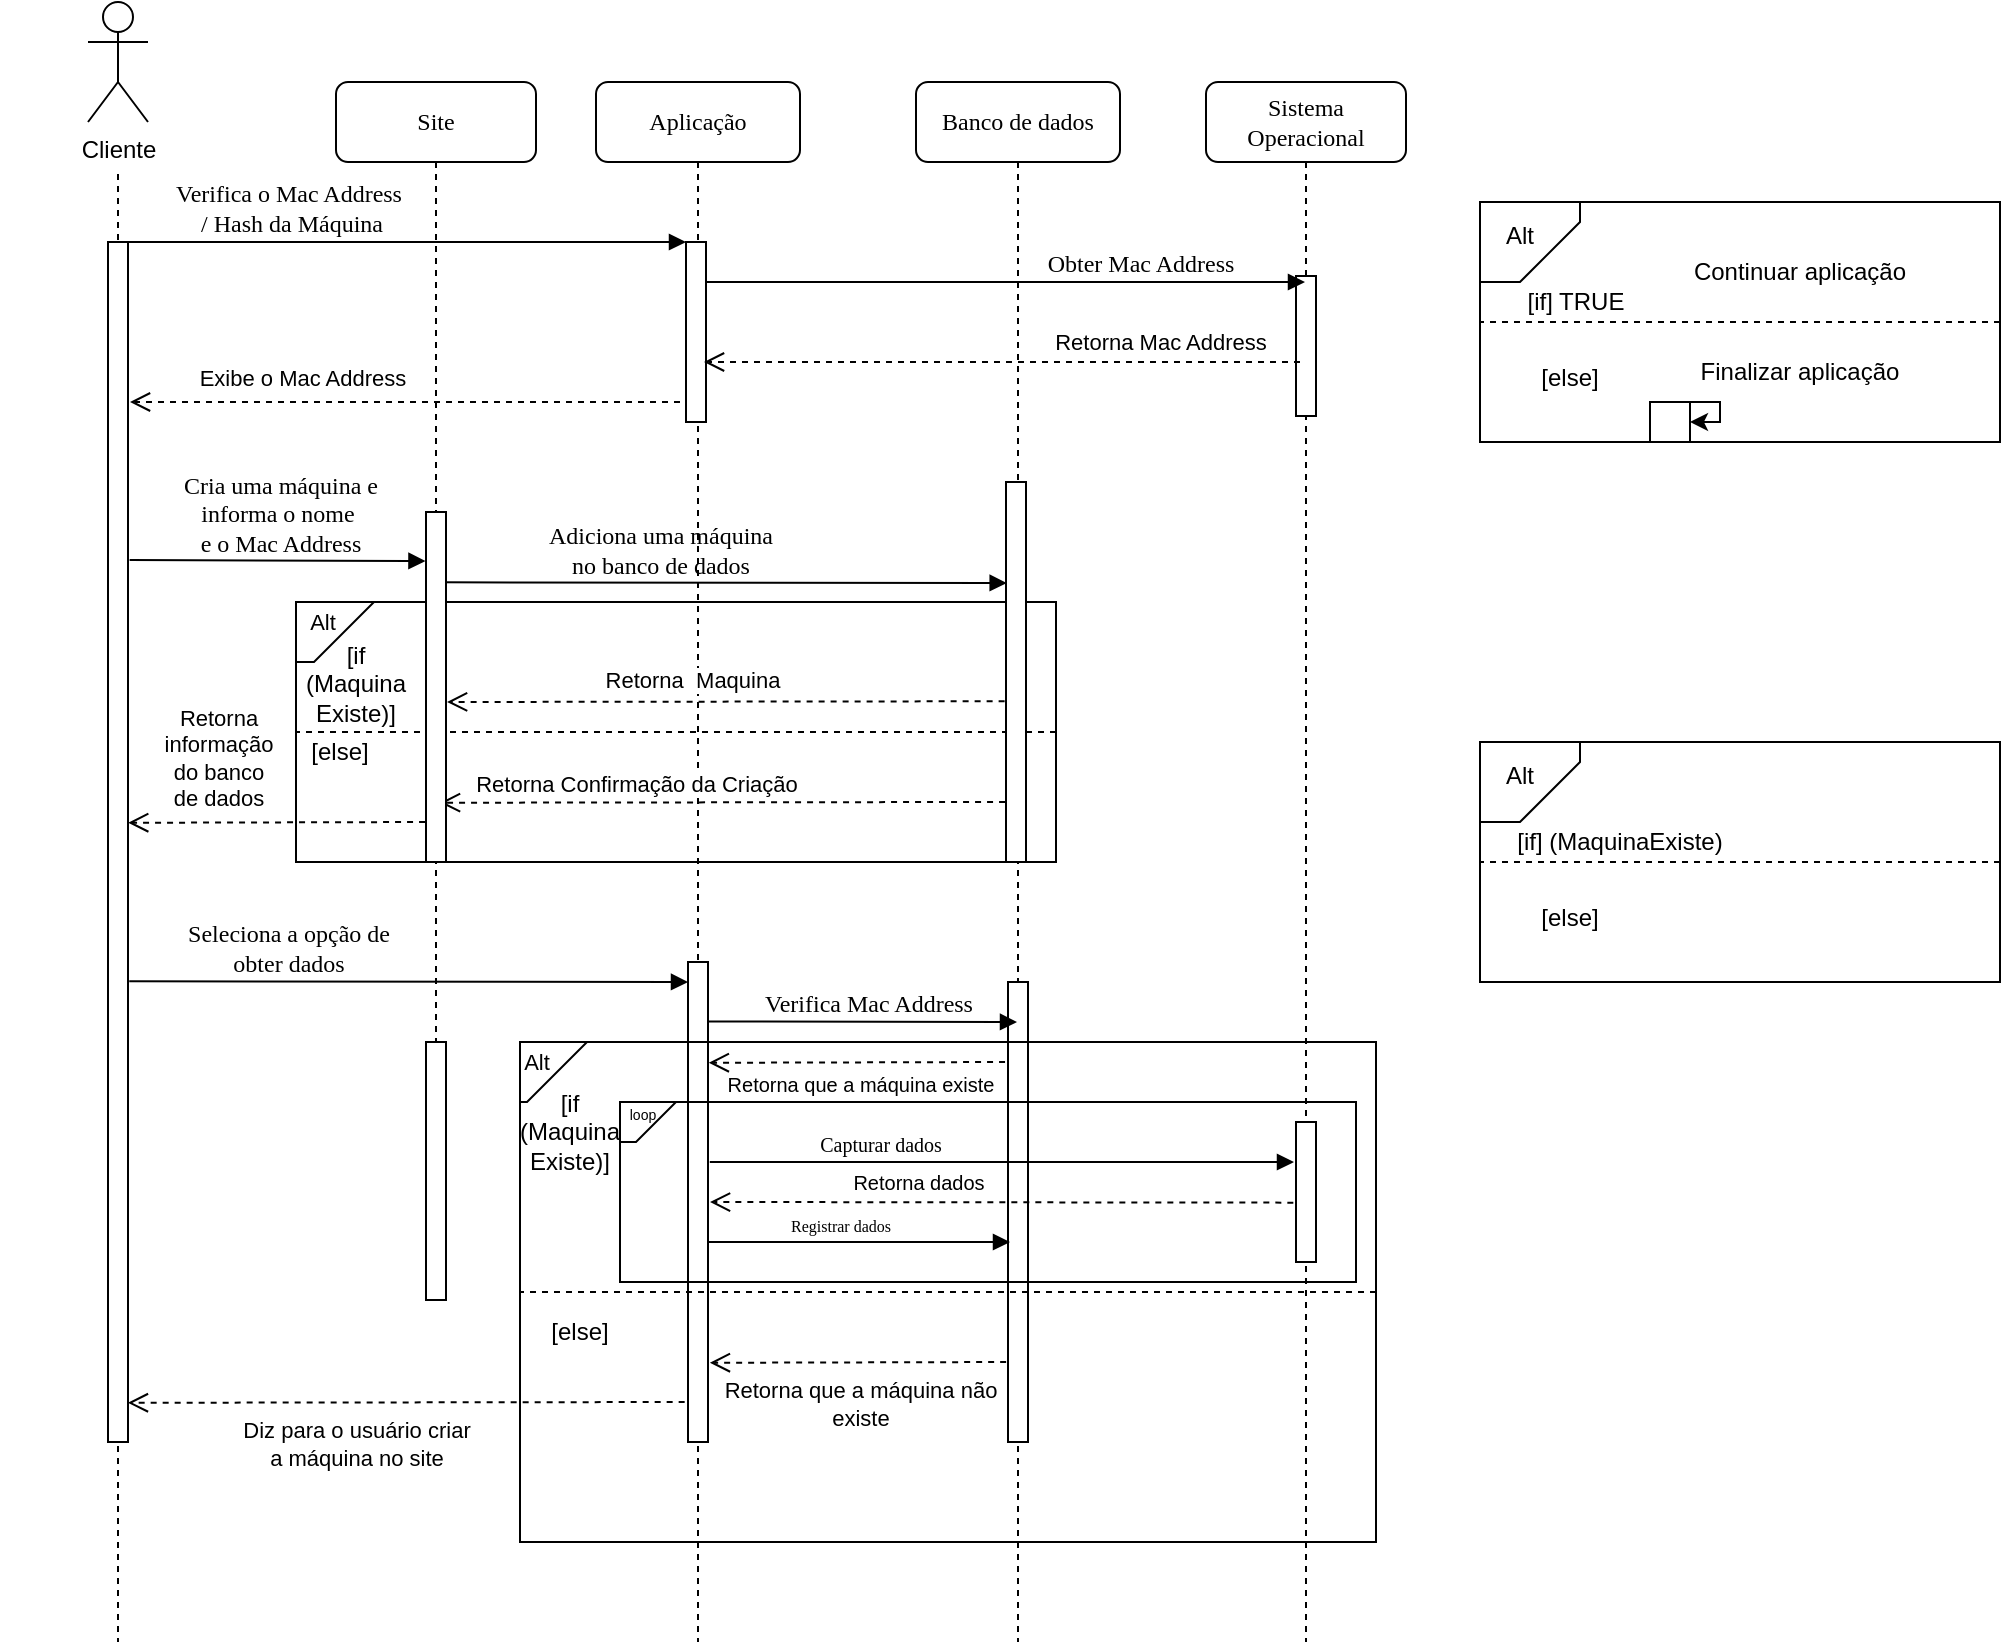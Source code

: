 <mxfile version="20.3.6" type="device"><diagram name="Page-1" id="13e1069c-82ec-6db2-03f1-153e76fe0fe0"><mxGraphModel dx="789" dy="477" grid="1" gridSize="10" guides="1" tooltips="1" connect="1" arrows="1" fold="1" page="1" pageScale="1" pageWidth="1100" pageHeight="850" background="none" math="0" shadow="0"><root><mxCell id="0"/><mxCell id="1" parent="0"/><mxCell id="7baba1c4bc27f4b0-2" value="Aplicação" style="shape=umlLifeline;perimeter=lifelinePerimeter;whiteSpace=wrap;html=1;container=1;collapsible=0;recursiveResize=0;outlineConnect=0;rounded=1;shadow=0;comic=0;labelBackgroundColor=none;strokeWidth=1;fontFamily=Verdana;fontSize=12;align=center;" parent="1" vertex="1"><mxGeometry x="368" y="80" width="102" height="780" as="geometry"/></mxCell><mxCell id="0p6ZwtfceXYjIQ1ooEA0-31" value="" style="rounded=0;whiteSpace=wrap;html=1;fillColor=none;fontStyle=0" vertex="1" parent="7baba1c4bc27f4b0-2"><mxGeometry x="-150" y="260" width="380" height="130" as="geometry"/></mxCell><mxCell id="7baba1c4bc27f4b0-10" value="" style="html=1;points=[];perimeter=orthogonalPerimeter;rounded=0;shadow=0;comic=0;labelBackgroundColor=none;strokeWidth=1;fontFamily=Verdana;fontSize=12;align=center;" parent="7baba1c4bc27f4b0-2" vertex="1"><mxGeometry x="45" y="80" width="10" height="90" as="geometry"/></mxCell><mxCell id="0p6ZwtfceXYjIQ1ooEA0-9" value="Adiciona uma máquina &lt;br&gt;no banco de dados" style="html=1;verticalAlign=bottom;endArrow=block;labelBackgroundColor=none;fontFamily=Verdana;fontSize=12;edgeStyle=elbowEdgeStyle;elbow=vertical;entryX=0.033;entryY=0.265;entryDx=0;entryDy=0;entryPerimeter=0;" edge="1" parent="7baba1c4bc27f4b0-2" target="7baba1c4bc27f4b0-13"><mxGeometry x="-0.229" relative="1" as="geometry"><mxPoint x="-76.5" y="250.17" as="sourcePoint"/><mxPoint x="172" y="250" as="targetPoint"/><mxPoint as="offset"/></mxGeometry></mxCell><mxCell id="0p6ZwtfceXYjIQ1ooEA0-34" value="[if (Maquina&lt;br&gt;Existe)]" style="text;html=1;strokeColor=none;fillColor=none;align=center;verticalAlign=middle;whiteSpace=wrap;rounded=0;" vertex="1" parent="7baba1c4bc27f4b0-2"><mxGeometry x="-150" y="286" width="60" height="30" as="geometry"/></mxCell><mxCell id="0p6ZwtfceXYjIQ1ooEA0-48" value="" style="html=1;verticalAlign=bottom;endArrow=open;dashed=1;endSize=8;labelBackgroundColor=none;fontFamily=Verdana;fontSize=12;edgeStyle=elbowEdgeStyle;elbow=vertical;exitX=-0.047;exitY=0.842;exitDx=0;exitDy=0;exitPerimeter=0;entryX=1.052;entryY=0.541;entryDx=0;entryDy=0;entryPerimeter=0;" edge="1" parent="7baba1c4bc27f4b0-2" source="7baba1c4bc27f4b0-13"><mxGeometry x="-0.017" y="-10" relative="1" as="geometry"><mxPoint x="-78" y="360.045" as="targetPoint"/><Array as="points"><mxPoint x="188.48" y="360.37"/><mxPoint x="-16.52" y="351.03"/><mxPoint x="13.48" y="351.03"/></Array><mxPoint x="200.79" y="360.0" as="sourcePoint"/><mxPoint x="1" as="offset"/></mxGeometry></mxCell><mxCell id="0p6ZwtfceXYjIQ1ooEA0-49" value="Retorna Confirmação da Criação" style="edgeLabel;html=1;align=center;verticalAlign=middle;resizable=0;points=[];" vertex="1" connectable="0" parent="0p6ZwtfceXYjIQ1ooEA0-48"><mxGeometry x="-0.34" y="-1" relative="1" as="geometry"><mxPoint x="-92" y="-9" as="offset"/></mxGeometry></mxCell><mxCell id="0p6ZwtfceXYjIQ1ooEA0-35" value="[else]" style="text;html=1;strokeColor=none;fillColor=none;align=center;verticalAlign=middle;whiteSpace=wrap;rounded=0;" vertex="1" parent="7baba1c4bc27f4b0-2"><mxGeometry x="-158" y="320" width="60" height="30" as="geometry"/></mxCell><mxCell id="0p6ZwtfceXYjIQ1ooEA0-64" value="" style="html=1;points=[];perimeter=orthogonalPerimeter;rounded=0;shadow=0;comic=0;labelBackgroundColor=none;strokeWidth=1;fontFamily=Verdana;fontSize=12;align=center;" vertex="1" parent="7baba1c4bc27f4b0-2"><mxGeometry x="46" y="440" width="10" height="240" as="geometry"/></mxCell><mxCell id="0p6ZwtfceXYjIQ1ooEA0-36" value="" style="endArrow=none;html=1;rounded=0;dashed=1;entryX=0;entryY=0.5;entryDx=0;entryDy=0;exitX=1;exitY=0.5;exitDx=0;exitDy=0;" edge="1" parent="7baba1c4bc27f4b0-2" source="0p6ZwtfceXYjIQ1ooEA0-31" target="0p6ZwtfceXYjIQ1ooEA0-31"><mxGeometry width="50" height="50" relative="1" as="geometry"><mxPoint x="-76" y="260" as="sourcePoint"/><mxPoint x="-26" y="210" as="targetPoint"/></mxGeometry></mxCell><mxCell id="7baba1c4bc27f4b0-3" value="Banco de dados" style="shape=umlLifeline;perimeter=lifelinePerimeter;whiteSpace=wrap;html=1;container=1;collapsible=0;recursiveResize=0;outlineConnect=0;rounded=1;shadow=0;comic=0;labelBackgroundColor=none;strokeWidth=1;fontFamily=Verdana;fontSize=12;align=center;" parent="1" vertex="1"><mxGeometry x="528" y="80" width="102" height="780" as="geometry"/></mxCell><mxCell id="7baba1c4bc27f4b0-13" value="" style="html=1;points=[];perimeter=orthogonalPerimeter;rounded=0;shadow=0;comic=0;labelBackgroundColor=none;strokeWidth=1;fontFamily=Verdana;fontSize=12;align=center;" parent="7baba1c4bc27f4b0-3" vertex="1"><mxGeometry x="45" y="200" width="10" height="190" as="geometry"/></mxCell><mxCell id="eLOG2n63lWzEKhW3sjSr-54" value="" style="html=1;points=[];perimeter=orthogonalPerimeter;rounded=0;shadow=0;comic=0;labelBackgroundColor=none;strokeWidth=1;fontFamily=Verdana;fontSize=12;align=center;" parent="7baba1c4bc27f4b0-3" vertex="1"><mxGeometry x="46" y="450" width="10" height="230" as="geometry"/></mxCell><mxCell id="0p6ZwtfceXYjIQ1ooEA0-73" value="" style="rounded=0;whiteSpace=wrap;html=1;fillColor=none;fontStyle=0" vertex="1" parent="7baba1c4bc27f4b0-3"><mxGeometry x="-198" y="480" width="428" height="250" as="geometry"/></mxCell><mxCell id="0p6ZwtfceXYjIQ1ooEA0-76" value="" style="endArrow=none;html=1;rounded=0;dashed=1;entryX=0;entryY=0.5;entryDx=0;entryDy=0;exitX=1;exitY=0.5;exitDx=0;exitDy=0;" edge="1" parent="7baba1c4bc27f4b0-3" source="0p6ZwtfceXYjIQ1ooEA0-73" target="0p6ZwtfceXYjIQ1ooEA0-73"><mxGeometry width="50" height="50" relative="1" as="geometry"><mxPoint x="-387.48" y="430" as="sourcePoint"/><mxPoint x="-337.48" y="380" as="targetPoint"/></mxGeometry></mxCell><mxCell id="0p6ZwtfceXYjIQ1ooEA0-75" value="[else]" style="text;html=1;strokeColor=none;fillColor=none;align=center;verticalAlign=middle;whiteSpace=wrap;rounded=0;" vertex="1" parent="7baba1c4bc27f4b0-3"><mxGeometry x="-198" y="610" width="60" height="30" as="geometry"/></mxCell><mxCell id="eLOG2n63lWzEKhW3sjSr-31" value="" style="rounded=0;whiteSpace=wrap;html=1;fillColor=none;" parent="7baba1c4bc27f4b0-3" vertex="1"><mxGeometry x="-148" y="510" width="368" height="90" as="geometry"/></mxCell><mxCell id="eLOG2n63lWzEKhW3sjSr-32" value="" style="shape=card;whiteSpace=wrap;html=1;fillColor=none;direction=north;flipH=1;size=20;" parent="7baba1c4bc27f4b0-3" vertex="1"><mxGeometry x="-148.0" y="510" width="28" height="20" as="geometry"/></mxCell><mxCell id="0p6ZwtfceXYjIQ1ooEA0-81" value="&lt;font style=&quot;font-size: 7px;&quot;&gt;loop&lt;/font&gt;" style="text;html=1;strokeColor=none;fillColor=none;align=center;verticalAlign=middle;whiteSpace=wrap;rounded=0;" vertex="1" parent="7baba1c4bc27f4b0-3"><mxGeometry x="-153.33" y="510" width="33.33" height="10" as="geometry"/></mxCell><mxCell id="0p6ZwtfceXYjIQ1ooEA0-83" value="" style="html=1;verticalAlign=bottom;endArrow=open;dashed=1;endSize=8;labelBackgroundColor=none;fontFamily=Verdana;fontSize=12;edgeStyle=elbowEdgeStyle;elbow=vertical;entryX=1.04;entryY=0.209;entryDx=0;entryDy=0;entryPerimeter=0;" edge="1" parent="7baba1c4bc27f4b0-3" target="0p6ZwtfceXYjIQ1ooEA0-64"><mxGeometry x="-0.017" y="-10" relative="1" as="geometry"><mxPoint x="-98" y="490" as="targetPoint"/><Array as="points"><mxPoint x="118.48" y="490.39"/><mxPoint x="-86.52" y="481.05"/><mxPoint x="-56.52" y="481.05"/></Array><mxPoint x="44.53" y="490" as="sourcePoint"/><mxPoint x="1" as="offset"/></mxGeometry></mxCell><mxCell id="0p6ZwtfceXYjIQ1ooEA0-84" value="Retorna que a máquina existe" style="edgeLabel;html=1;align=center;verticalAlign=middle;resizable=0;points=[];labelBackgroundColor=none;fontSize=10;" vertex="1" connectable="0" parent="0p6ZwtfceXYjIQ1ooEA0-83"><mxGeometry x="-0.34" y="-1" relative="1" as="geometry"><mxPoint x="-24" y="11" as="offset"/></mxGeometry></mxCell><mxCell id="0p6ZwtfceXYjIQ1ooEA0-86" value="" style="html=1;verticalAlign=bottom;endArrow=open;dashed=1;endSize=8;labelBackgroundColor=none;fontFamily=Verdana;fontSize=12;edgeStyle=elbowEdgeStyle;elbow=vertical;entryX=1.04;entryY=0.209;entryDx=0;entryDy=0;entryPerimeter=0;" edge="1" parent="7baba1c4bc27f4b0-3"><mxGeometry x="-0.017" y="-10" relative="1" as="geometry"><mxPoint x="-103.06" y="640.16" as="targetPoint"/><Array as="points"><mxPoint x="119.02" y="640.39"/><mxPoint x="-85.98" y="631.05"/><mxPoint x="-55.98" y="631.05"/></Array><mxPoint x="45.07" y="640" as="sourcePoint"/><mxPoint x="1" as="offset"/></mxGeometry></mxCell><mxCell id="0p6ZwtfceXYjIQ1ooEA0-87" value="Retorna que a máquina não&lt;br&gt;existe" style="edgeLabel;html=1;align=center;verticalAlign=middle;resizable=0;points=[];labelBackgroundColor=none;" vertex="1" connectable="0" parent="0p6ZwtfceXYjIQ1ooEA0-86"><mxGeometry x="-0.34" y="-1" relative="1" as="geometry"><mxPoint x="-25" y="21" as="offset"/></mxGeometry></mxCell><mxCell id="7baba1c4bc27f4b0-4" value="Sistema Operacional" style="shape=umlLifeline;perimeter=lifelinePerimeter;whiteSpace=wrap;html=1;container=1;collapsible=0;recursiveResize=0;outlineConnect=0;rounded=1;shadow=0;comic=0;labelBackgroundColor=none;strokeWidth=1;fontFamily=Verdana;fontSize=12;align=center;" parent="1" vertex="1"><mxGeometry x="673" y="80" width="100" height="780" as="geometry"/></mxCell><mxCell id="7baba1c4bc27f4b0-22" value="" style="html=1;points=[];perimeter=orthogonalPerimeter;rounded=0;shadow=0;comic=0;labelBackgroundColor=none;strokeWidth=1;fontFamily=Verdana;fontSize=12;align=center;" parent="7baba1c4bc27f4b0-4" vertex="1"><mxGeometry x="45" y="97" width="10" height="70" as="geometry"/></mxCell><mxCell id="0p6ZwtfceXYjIQ1ooEA0-91" value="" style="html=1;points=[];perimeter=orthogonalPerimeter;rounded=0;shadow=0;comic=0;labelBackgroundColor=none;strokeWidth=1;fontFamily=Verdana;fontSize=12;align=center;" vertex="1" parent="7baba1c4bc27f4b0-4"><mxGeometry x="45" y="520" width="10" height="70" as="geometry"/></mxCell><mxCell id="7baba1c4bc27f4b0-8" value="" style="shape=umlLifeline;perimeter=lifelinePerimeter;whiteSpace=wrap;html=1;container=1;collapsible=0;recursiveResize=0;outlineConnect=0;rounded=1;shadow=0;comic=0;labelBackgroundColor=none;strokeWidth=1;fontFamily=Verdana;fontSize=12;align=center;" parent="1" vertex="1"><mxGeometry x="73" y="80" width="112" height="780" as="geometry"/></mxCell><mxCell id="7baba1c4bc27f4b0-9" value="" style="html=1;points=[];perimeter=orthogonalPerimeter;rounded=0;shadow=0;comic=0;labelBackgroundColor=none;strokeWidth=1;fontFamily=Verdana;fontSize=12;align=center;" parent="7baba1c4bc27f4b0-8" vertex="1"><mxGeometry x="51" y="80" width="10" height="600" as="geometry"/></mxCell><mxCell id="eLOG2n63lWzEKhW3sjSr-2" value="" style="rounded=0;whiteSpace=wrap;html=1;strokeColor=none;" parent="7baba1c4bc27f4b0-8" vertex="1"><mxGeometry x="-3" y="-17" width="120" height="60" as="geometry"/></mxCell><mxCell id="eLOG2n63lWzEKhW3sjSr-1" value="Cliente" style="shape=umlActor;verticalLabelPosition=bottom;verticalAlign=top;html=1;outlineConnect=0;" parent="7baba1c4bc27f4b0-8" vertex="1"><mxGeometry x="41" y="-40" width="30" height="60" as="geometry"/></mxCell><mxCell id="0p6ZwtfceXYjIQ1ooEA0-6" value="" style="html=1;verticalAlign=bottom;endArrow=open;dashed=1;endSize=8;labelBackgroundColor=none;fontFamily=Verdana;fontSize=12;edgeStyle=elbowEdgeStyle;elbow=vertical;" edge="1" parent="7baba1c4bc27f4b0-8"><mxGeometry x="-0.017" y="-10" relative="1" as="geometry"><mxPoint x="62" y="160" as="targetPoint"/><Array as="points"><mxPoint x="97" y="160"/><mxPoint x="127" y="160"/></Array><mxPoint x="337" y="160" as="sourcePoint"/><mxPoint x="1" as="offset"/></mxGeometry></mxCell><mxCell id="0p6ZwtfceXYjIQ1ooEA0-7" value="Exibe o Mac Address" style="edgeLabel;html=1;align=center;verticalAlign=middle;resizable=0;points=[];" vertex="1" connectable="0" parent="0p6ZwtfceXYjIQ1ooEA0-6"><mxGeometry x="-0.34" y="-1" relative="1" as="geometry"><mxPoint x="-99" y="-11" as="offset"/></mxGeometry></mxCell><mxCell id="7baba1c4bc27f4b0-11" value="Verifica o Mac Address&lt;br&gt;&amp;nbsp;/ Hash da Máquina" style="html=1;verticalAlign=bottom;endArrow=block;entryX=0;entryY=0;labelBackgroundColor=none;fontFamily=Verdana;fontSize=12;edgeStyle=elbowEdgeStyle;elbow=vertical;" parent="1" source="7baba1c4bc27f4b0-9" target="7baba1c4bc27f4b0-10" edge="1"><mxGeometry x="-0.429" relative="1" as="geometry"><mxPoint x="220" y="190" as="sourcePoint"/><mxPoint as="offset"/></mxGeometry></mxCell><mxCell id="7baba1c4bc27f4b0-14" value="Obter Mac Address" style="html=1;verticalAlign=bottom;endArrow=block;labelBackgroundColor=none;fontFamily=Verdana;fontSize=12;edgeStyle=elbowEdgeStyle;elbow=vertical;" parent="1" edge="1" target="7baba1c4bc27f4b0-4"><mxGeometry x="0.449" relative="1" as="geometry"><mxPoint x="423" y="180" as="sourcePoint"/><mxPoint x="573" y="180.0" as="targetPoint"/><mxPoint as="offset"/></mxGeometry></mxCell><mxCell id="eLOG2n63lWzEKhW3sjSr-6" value="" style="html=1;verticalAlign=bottom;endArrow=open;dashed=1;endSize=8;labelBackgroundColor=none;fontFamily=Verdana;fontSize=12;edgeStyle=elbowEdgeStyle;elbow=vertical;" parent="1" edge="1"><mxGeometry x="-0.017" y="-10" relative="1" as="geometry"><mxPoint x="422" y="220" as="targetPoint"/><Array as="points"><mxPoint x="497" y="220"/><mxPoint x="527" y="220"/></Array><mxPoint x="720" y="220" as="sourcePoint"/><mxPoint x="1" as="offset"/></mxGeometry></mxCell><mxCell id="0p6ZwtfceXYjIQ1ooEA0-5" value="Retorna Mac Address" style="edgeLabel;html=1;align=center;verticalAlign=middle;resizable=0;points=[];" vertex="1" connectable="0" parent="eLOG2n63lWzEKhW3sjSr-6"><mxGeometry x="-0.34" y="-1" relative="1" as="geometry"><mxPoint x="28" y="-9" as="offset"/></mxGeometry></mxCell><mxCell id="eLOG2n63lWzEKhW3sjSr-8" value="" style="rounded=0;whiteSpace=wrap;html=1;fillColor=none;" parent="1" vertex="1"><mxGeometry x="810" y="140" width="260" height="120" as="geometry"/></mxCell><mxCell id="eLOG2n63lWzEKhW3sjSr-10" value="" style="shape=card;whiteSpace=wrap;html=1;fillColor=none;direction=north;flipH=1;" parent="1" vertex="1"><mxGeometry x="810" y="140" width="50" height="40" as="geometry"/></mxCell><mxCell id="eLOG2n63lWzEKhW3sjSr-13" value="Alt" style="text;html=1;strokeColor=none;fillColor=none;align=center;verticalAlign=middle;whiteSpace=wrap;rounded=0;" parent="1" vertex="1"><mxGeometry x="800" y="147" width="60" height="19" as="geometry"/></mxCell><mxCell id="eLOG2n63lWzEKhW3sjSr-14" value="[if] TRUE" style="text;html=1;strokeColor=none;fillColor=none;align=center;verticalAlign=middle;whiteSpace=wrap;rounded=0;" parent="1" vertex="1"><mxGeometry x="828" y="175" width="60" height="30" as="geometry"/></mxCell><mxCell id="eLOG2n63lWzEKhW3sjSr-15" value="[else]" style="text;html=1;strokeColor=none;fillColor=none;align=center;verticalAlign=middle;whiteSpace=wrap;rounded=0;" parent="1" vertex="1"><mxGeometry x="825" y="213" width="60" height="30" as="geometry"/></mxCell><mxCell id="eLOG2n63lWzEKhW3sjSr-17" value="" style="endArrow=none;html=1;rounded=0;dashed=1;entryX=0;entryY=0.5;entryDx=0;entryDy=0;exitX=1;exitY=0.5;exitDx=0;exitDy=0;" parent="1" source="eLOG2n63lWzEKhW3sjSr-8" target="eLOG2n63lWzEKhW3sjSr-8" edge="1"><mxGeometry width="50" height="50" relative="1" as="geometry"><mxPoint x="902" y="140" as="sourcePoint"/><mxPoint x="952" y="90" as="targetPoint"/></mxGeometry></mxCell><mxCell id="eLOG2n63lWzEKhW3sjSr-19" value="Continuar aplicação" style="text;html=1;strokeColor=none;fillColor=none;align=center;verticalAlign=middle;whiteSpace=wrap;rounded=0;" parent="1" vertex="1"><mxGeometry x="910" y="160" width="120" height="30" as="geometry"/></mxCell><mxCell id="eLOG2n63lWzEKhW3sjSr-20" value="Finalizar aplicação" style="text;html=1;strokeColor=none;fillColor=none;align=center;verticalAlign=middle;whiteSpace=wrap;rounded=0;" parent="1" vertex="1"><mxGeometry x="910" y="210" width="120" height="30" as="geometry"/></mxCell><mxCell id="eLOG2n63lWzEKhW3sjSr-25" value="" style="whiteSpace=wrap;html=1;aspect=fixed;fillColor=none;" parent="1" vertex="1"><mxGeometry x="895" y="240" width="20" height="20" as="geometry"/></mxCell><mxCell id="eLOG2n63lWzEKhW3sjSr-26" value="" style="endArrow=classic;html=1;rounded=0;exitX=0;exitY=0;exitDx=0;exitDy=0;entryX=1;entryY=0.5;entryDx=0;entryDy=0;" parent="1" source="eLOG2n63lWzEKhW3sjSr-25" target="eLOG2n63lWzEKhW3sjSr-25" edge="1"><mxGeometry width="50" height="50" relative="1" as="geometry"><mxPoint x="930" y="290" as="sourcePoint"/><mxPoint x="980" y="240" as="targetPoint"/><Array as="points"><mxPoint x="930" y="240"/><mxPoint x="930" y="250"/></Array></mxGeometry></mxCell><mxCell id="0p6ZwtfceXYjIQ1ooEA0-2" value="Site" style="shape=umlLifeline;perimeter=lifelinePerimeter;whiteSpace=wrap;html=1;container=1;collapsible=0;recursiveResize=0;outlineConnect=0;rounded=1;shadow=0;comic=0;labelBackgroundColor=none;strokeWidth=1;fontFamily=Verdana;fontSize=12;align=center;" vertex="1" parent="1"><mxGeometry x="238" y="80" width="100" height="580" as="geometry"/></mxCell><mxCell id="0p6ZwtfceXYjIQ1ooEA0-3" value="" style="html=1;points=[];perimeter=orthogonalPerimeter;rounded=0;shadow=0;comic=0;labelBackgroundColor=none;strokeWidth=1;fontFamily=Verdana;fontSize=12;align=center;" vertex="1" parent="0p6ZwtfceXYjIQ1ooEA0-2"><mxGeometry x="45" y="215" width="10" height="175" as="geometry"/></mxCell><mxCell id="0p6ZwtfceXYjIQ1ooEA0-4" value="" style="html=1;points=[];perimeter=orthogonalPerimeter;rounded=0;shadow=0;comic=0;labelBackgroundColor=none;strokeWidth=1;fontFamily=Verdana;fontSize=12;align=center;" vertex="1" parent="0p6ZwtfceXYjIQ1ooEA0-2"><mxGeometry x="45" y="480" width="10" height="129" as="geometry"/></mxCell><mxCell id="0p6ZwtfceXYjIQ1ooEA0-21" value="" style="rounded=0;whiteSpace=wrap;html=1;fillColor=none;" vertex="1" parent="1"><mxGeometry x="810" y="410" width="260" height="120" as="geometry"/></mxCell><mxCell id="0p6ZwtfceXYjIQ1ooEA0-22" value="" style="shape=card;whiteSpace=wrap;html=1;fillColor=none;direction=north;flipH=1;" vertex="1" parent="1"><mxGeometry x="810" y="410" width="50" height="40" as="geometry"/></mxCell><mxCell id="0p6ZwtfceXYjIQ1ooEA0-23" value="Alt" style="text;html=1;strokeColor=none;fillColor=none;align=center;verticalAlign=middle;whiteSpace=wrap;rounded=0;" vertex="1" parent="1"><mxGeometry x="800" y="417" width="60" height="19" as="geometry"/></mxCell><mxCell id="0p6ZwtfceXYjIQ1ooEA0-24" value="[if] (MaquinaExiste)" style="text;html=1;strokeColor=none;fillColor=none;align=center;verticalAlign=middle;whiteSpace=wrap;rounded=0;" vertex="1" parent="1"><mxGeometry x="825" y="445" width="110" height="30" as="geometry"/></mxCell><mxCell id="0p6ZwtfceXYjIQ1ooEA0-25" value="[else]" style="text;html=1;strokeColor=none;fillColor=none;align=center;verticalAlign=middle;whiteSpace=wrap;rounded=0;" vertex="1" parent="1"><mxGeometry x="825" y="483" width="60" height="30" as="geometry"/></mxCell><mxCell id="0p6ZwtfceXYjIQ1ooEA0-26" value="" style="endArrow=none;html=1;rounded=0;dashed=1;entryX=0;entryY=0.5;entryDx=0;entryDy=0;exitX=1;exitY=0.5;exitDx=0;exitDy=0;" edge="1" parent="1" source="0p6ZwtfceXYjIQ1ooEA0-21" target="0p6ZwtfceXYjIQ1ooEA0-21"><mxGeometry width="50" height="50" relative="1" as="geometry"><mxPoint x="902" y="410" as="sourcePoint"/><mxPoint x="952" y="360" as="targetPoint"/></mxGeometry></mxCell><mxCell id="0p6ZwtfceXYjIQ1ooEA0-38" value="" style="html=1;verticalAlign=bottom;endArrow=open;dashed=1;endSize=8;labelBackgroundColor=none;fontFamily=Verdana;fontSize=12;edgeStyle=elbowEdgeStyle;elbow=vertical;exitX=-0.069;exitY=0.577;exitDx=0;exitDy=0;exitPerimeter=0;entryX=1.052;entryY=0.541;entryDx=0;entryDy=0;entryPerimeter=0;" edge="1" parent="1" source="7baba1c4bc27f4b0-13" target="0p6ZwtfceXYjIQ1ooEA0-3"><mxGeometry x="-0.017" y="-10" relative="1" as="geometry"><mxPoint x="300" y="390" as="targetPoint"/><Array as="points"><mxPoint x="560" y="390"/><mxPoint x="355" y="380.66"/><mxPoint x="385" y="380.66"/></Array><mxPoint x="570" y="380" as="sourcePoint"/><mxPoint x="1" as="offset"/></mxGeometry></mxCell><mxCell id="0p6ZwtfceXYjIQ1ooEA0-39" value="Retorna&amp;nbsp; Maquina" style="edgeLabel;html=1;align=center;verticalAlign=middle;resizable=0;points=[];fontStyle=0" vertex="1" connectable="0" parent="0p6ZwtfceXYjIQ1ooEA0-38"><mxGeometry x="-0.34" y="-1" relative="1" as="geometry"><mxPoint x="-65" y="-10" as="offset"/></mxGeometry></mxCell><mxCell id="0p6ZwtfceXYjIQ1ooEA0-50" value="" style="html=1;verticalAlign=bottom;endArrow=open;dashed=1;endSize=8;labelBackgroundColor=none;fontFamily=Verdana;fontSize=12;edgeStyle=elbowEdgeStyle;elbow=vertical;exitX=-0.047;exitY=0.842;exitDx=0;exitDy=0;exitPerimeter=0;entryX=1.01;entryY=0.484;entryDx=0;entryDy=0;entryPerimeter=0;" edge="1" parent="1" target="7baba1c4bc27f4b0-9"><mxGeometry x="-0.017" y="-10" relative="1" as="geometry"><mxPoint x="140" y="450" as="targetPoint"/><Array as="points"><mxPoint x="266.48" y="450.39"/><mxPoint x="61.48" y="441.05"/><mxPoint x="91.48" y="441.05"/></Array><mxPoint x="282.53" y="450.0" as="sourcePoint"/><mxPoint x="1" as="offset"/></mxGeometry></mxCell><mxCell id="0p6ZwtfceXYjIQ1ooEA0-52" value="Retorna &lt;br&gt;informação &lt;br&gt;do banco &lt;br&gt;de dados" style="edgeLabel;html=1;align=center;verticalAlign=middle;resizable=0;points=[];labelBackgroundColor=none;" vertex="1" connectable="0" parent="0p6ZwtfceXYjIQ1ooEA0-50"><mxGeometry x="0.619" y="1" relative="1" as="geometry"><mxPoint x="16" y="-34" as="offset"/></mxGeometry></mxCell><mxCell id="0p6ZwtfceXYjIQ1ooEA0-32" value="" style="shape=card;whiteSpace=wrap;html=1;fillColor=none;direction=north;flipH=1;" vertex="1" parent="1"><mxGeometry x="218" y="340" width="39" height="30" as="geometry"/></mxCell><mxCell id="0p6ZwtfceXYjIQ1ooEA0-33" value="&lt;font style=&quot;font-size: 11px;&quot;&gt;Alt&lt;/font&gt;" style="text;html=1;strokeColor=none;fillColor=none;align=center;verticalAlign=middle;whiteSpace=wrap;rounded=0;" vertex="1" parent="1"><mxGeometry x="203.48" y="340" width="56.52" height="20" as="geometry"/></mxCell><mxCell id="0p6ZwtfceXYjIQ1ooEA0-66" value="Seleciona a opção de &lt;br&gt;obter dados" style="html=1;verticalAlign=bottom;endArrow=block;entryX=0;entryY=0;labelBackgroundColor=none;fontFamily=Verdana;fontSize=12;edgeStyle=elbowEdgeStyle;elbow=vertical;exitX=1.062;exitY=0.616;exitDx=0;exitDy=0;exitPerimeter=0;" edge="1" parent="1" source="7baba1c4bc27f4b0-9"><mxGeometry x="-0.429" relative="1" as="geometry"><mxPoint x="140" y="530" as="sourcePoint"/><mxPoint x="414" y="530.17" as="targetPoint"/><mxPoint as="offset"/></mxGeometry></mxCell><mxCell id="0p6ZwtfceXYjIQ1ooEA0-67" value="Verifica Mac Address" style="html=1;verticalAlign=bottom;endArrow=block;labelBackgroundColor=none;fontFamily=Verdana;fontSize=12;edgeStyle=elbowEdgeStyle;elbow=vertical;exitX=1.042;exitY=0.124;exitDx=0;exitDy=0;exitPerimeter=0;" edge="1" parent="1" source="0p6ZwtfceXYjIQ1ooEA0-64" target="7baba1c4bc27f4b0-3"><mxGeometry x="0.032" relative="1" as="geometry"><mxPoint x="430" y="550" as="sourcePoint"/><mxPoint x="699.9" y="550.28" as="targetPoint"/><mxPoint as="offset"/></mxGeometry></mxCell><mxCell id="0p6ZwtfceXYjIQ1ooEA0-78" value="&lt;font style=&quot;font-size: 11px;&quot;&gt;Alt&lt;/font&gt;" style="text;html=1;strokeColor=none;fillColor=none;align=center;verticalAlign=middle;whiteSpace=wrap;rounded=0;" vertex="1" parent="1"><mxGeometry x="310" y="560" width="56.52" height="20" as="geometry"/></mxCell><mxCell id="0p6ZwtfceXYjIQ1ooEA0-77" value="" style="shape=card;whiteSpace=wrap;html=1;fillColor=none;direction=north;flipH=1;" vertex="1" parent="1"><mxGeometry x="330" y="560" width="33.52" height="30" as="geometry"/></mxCell><mxCell id="0p6ZwtfceXYjIQ1ooEA0-74" value="[if (Maquina&lt;br&gt;Existe)]" style="text;html=1;strokeColor=none;fillColor=none;align=center;verticalAlign=middle;whiteSpace=wrap;rounded=0;" vertex="1" parent="1"><mxGeometry x="330" y="590" width="50" height="30" as="geometry"/></mxCell><mxCell id="0p6ZwtfceXYjIQ1ooEA0-8" value="Cria uma máquina e &lt;br&gt;informa o nome&amp;nbsp;&lt;br&gt;e o Mac Address" style="html=1;verticalAlign=bottom;endArrow=block;labelBackgroundColor=none;fontFamily=Verdana;fontSize=12;edgeStyle=elbowEdgeStyle;elbow=vertical;exitX=1.08;exitY=0.265;exitDx=0;exitDy=0;exitPerimeter=0;entryX=-0.028;entryY=0.142;entryDx=0;entryDy=0;entryPerimeter=0;" edge="1" parent="1" source="7baba1c4bc27f4b0-9" target="0p6ZwtfceXYjIQ1ooEA0-3"><mxGeometry x="0.014" relative="1" as="geometry"><mxPoint x="160" y="320" as="sourcePoint"/><mxPoint x="280" y="320" as="targetPoint"/><mxPoint as="offset"/></mxGeometry></mxCell><mxCell id="0p6ZwtfceXYjIQ1ooEA0-88" value="" style="html=1;verticalAlign=bottom;endArrow=open;dashed=1;endSize=8;labelBackgroundColor=none;fontFamily=Verdana;fontSize=12;edgeStyle=elbowEdgeStyle;elbow=vertical;entryX=0.995;entryY=0.968;entryDx=0;entryDy=0;entryPerimeter=0;" edge="1" parent="1" target="7baba1c4bc27f4b0-9"><mxGeometry x="-0.017" y="-10" relative="1" as="geometry"><mxPoint x="264.2" y="740.16" as="targetPoint"/><Array as="points"><mxPoint x="486.28" y="740.39"/><mxPoint x="281.28" y="731.05"/><mxPoint x="311.28" y="731.05"/></Array><mxPoint x="412.33" y="740" as="sourcePoint"/><mxPoint x="1" as="offset"/></mxGeometry></mxCell><mxCell id="0p6ZwtfceXYjIQ1ooEA0-89" value="Diz para o usuário criar &lt;br&gt;a máquina no site" style="edgeLabel;html=1;align=center;verticalAlign=middle;resizable=0;points=[];labelBackgroundColor=none;" vertex="1" connectable="0" parent="0p6ZwtfceXYjIQ1ooEA0-88"><mxGeometry x="-0.34" y="-1" relative="1" as="geometry"><mxPoint x="-73" y="21" as="offset"/></mxGeometry></mxCell><mxCell id="0p6ZwtfceXYjIQ1ooEA0-90" value="&lt;font style=&quot;font-size: 10px;&quot;&gt;Capturar dados&lt;/font&gt;" style="html=1;verticalAlign=bottom;endArrow=block;labelBackgroundColor=none;fontFamily=Verdana;fontSize=12;edgeStyle=elbowEdgeStyle;elbow=vertical;exitX=0.122;exitY=0.333;exitDx=0;exitDy=0;exitPerimeter=0;" edge="1" parent="1" source="eLOG2n63lWzEKhW3sjSr-31"><mxGeometry x="-0.417" relative="1" as="geometry"><mxPoint x="428.92" y="610.14" as="sourcePoint"/><mxPoint x="717" y="620" as="targetPoint"/><mxPoint as="offset"/><Array as="points"><mxPoint x="571" y="620"/></Array></mxGeometry></mxCell><mxCell id="0p6ZwtfceXYjIQ1ooEA0-93" value="" style="html=1;verticalAlign=bottom;endArrow=open;dashed=1;endSize=8;labelBackgroundColor=none;fontFamily=Verdana;fontSize=12;edgeStyle=elbowEdgeStyle;elbow=vertical;exitX=-0.133;exitY=0.576;exitDx=0;exitDy=0;exitPerimeter=0;entryX=1.1;entryY=0.503;entryDx=0;entryDy=0;entryPerimeter=0;" edge="1" parent="1" source="0p6ZwtfceXYjIQ1ooEA0-91" target="0p6ZwtfceXYjIQ1ooEA0-64"><mxGeometry x="-0.017" y="-10" relative="1" as="geometry"><mxPoint x="430" y="640" as="targetPoint"/><Array as="points"><mxPoint x="570" y="640"/><mxPoint x="441.95" y="635.86"/><mxPoint x="471.95" y="635.86"/></Array><mxPoint x="573" y="644.81" as="sourcePoint"/><mxPoint x="1" as="offset"/></mxGeometry></mxCell><mxCell id="0p6ZwtfceXYjIQ1ooEA0-94" value="&lt;font style=&quot;font-size: 10px;&quot;&gt;Retorna dados&lt;/font&gt;" style="edgeLabel;html=1;align=center;verticalAlign=middle;resizable=0;points=[];labelBackgroundColor=none;" vertex="1" connectable="0" parent="0p6ZwtfceXYjIQ1ooEA0-93"><mxGeometry x="-0.34" y="-1" relative="1" as="geometry"><mxPoint x="-92" y="-9" as="offset"/></mxGeometry></mxCell><mxCell id="0p6ZwtfceXYjIQ1ooEA0-97" value="&lt;font style=&quot;font-size: 8px;&quot;&gt;Registrar dados&lt;/font&gt;" style="html=1;verticalAlign=bottom;endArrow=block;labelBackgroundColor=none;fontFamily=Verdana;fontSize=12;edgeStyle=elbowEdgeStyle;elbow=vertical;" edge="1" parent="1"><mxGeometry x="-0.125" relative="1" as="geometry"><mxPoint x="424" y="660" as="sourcePoint"/><mxPoint x="575" y="660" as="targetPoint"/><mxPoint as="offset"/><Array as="points"><mxPoint x="520" y="660"/></Array></mxGeometry></mxCell></root></mxGraphModel></diagram></mxfile>